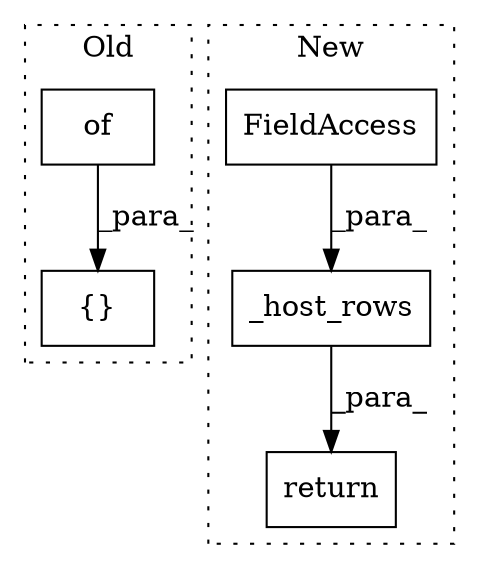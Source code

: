 digraph G {
subgraph cluster0 {
1 [label="{}" a="4" s="1382,1448" l="1,1" shape="box"];
5 [label="of" a="32" s="1387,1447" l="3,1" shape="box"];
label = "Old";
style="dotted";
}
subgraph cluster1 {
2 [label="_host_rows" a="32" s="7912,7938" l="11,1" shape="box"];
3 [label="FieldAccess" a="22" s="7928" l="10" shape="box"];
4 [label="return" a="41" s="7900" l="7" shape="box"];
label = "New";
style="dotted";
}
2 -> 4 [label="_para_"];
3 -> 2 [label="_para_"];
5 -> 1 [label="_para_"];
}